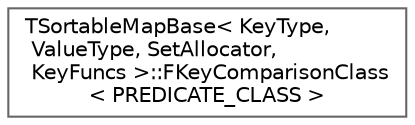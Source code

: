 digraph "Graphical Class Hierarchy"
{
 // INTERACTIVE_SVG=YES
 // LATEX_PDF_SIZE
  bgcolor="transparent";
  edge [fontname=Helvetica,fontsize=10,labelfontname=Helvetica,labelfontsize=10];
  node [fontname=Helvetica,fontsize=10,shape=box,height=0.2,width=0.4];
  rankdir="LR";
  Node0 [id="Node000000",label="TSortableMapBase\< KeyType,\l ValueType, SetAllocator,\l KeyFuncs \>::FKeyComparisonClass\l\< PREDICATE_CLASS \>",height=0.2,width=0.4,color="grey40", fillcolor="white", style="filled",URL="$db/d13/classTSortableMapBase_1_1FKeyComparisonClass.html",tooltip="Extracts the pair's key from the map's pair structure and passes it to the user provided comparison c..."];
}
